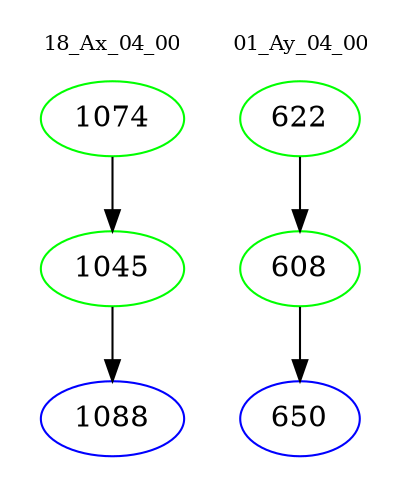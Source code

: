 digraph{
subgraph cluster_0 {
color = white
label = "18_Ax_04_00";
fontsize=10;
T0_1074 [label="1074", color="green"]
T0_1074 -> T0_1045 [color="black"]
T0_1045 [label="1045", color="green"]
T0_1045 -> T0_1088 [color="black"]
T0_1088 [label="1088", color="blue"]
}
subgraph cluster_1 {
color = white
label = "01_Ay_04_00";
fontsize=10;
T1_622 [label="622", color="green"]
T1_622 -> T1_608 [color="black"]
T1_608 [label="608", color="green"]
T1_608 -> T1_650 [color="black"]
T1_650 [label="650", color="blue"]
}
}
